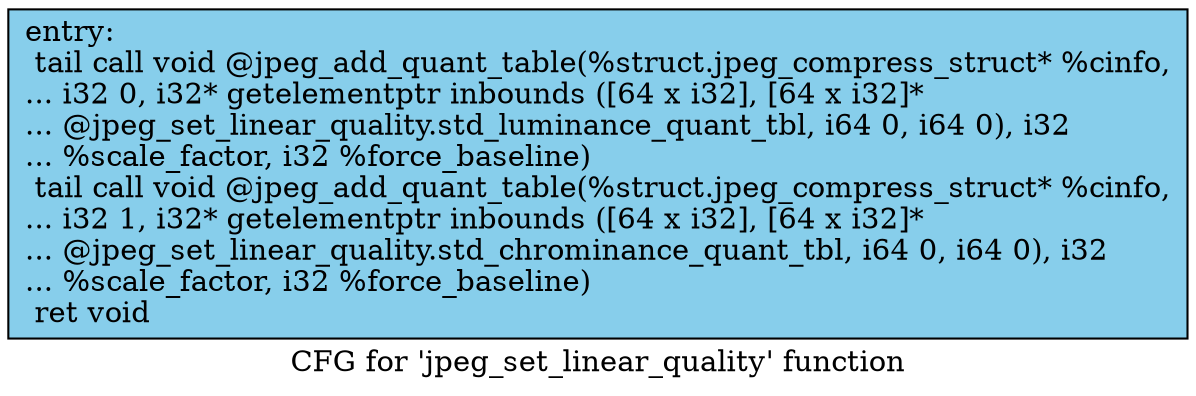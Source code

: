 digraph "CFG for 'jpeg_set_linear_quality' function" {
	label="CFG for 'jpeg_set_linear_quality' function";

	Node0x66001c0 [shape=record, style = filled, fillcolor = skyblue, label="{entry:\l  tail call void @jpeg_add_quant_table(%struct.jpeg_compress_struct* %cinfo,\l... i32 0, i32* getelementptr inbounds ([64 x i32], [64 x i32]*\l... @jpeg_set_linear_quality.std_luminance_quant_tbl, i64 0, i64 0), i32\l... %scale_factor, i32 %force_baseline)\l  tail call void @jpeg_add_quant_table(%struct.jpeg_compress_struct* %cinfo,\l... i32 1, i32* getelementptr inbounds ([64 x i32], [64 x i32]*\l... @jpeg_set_linear_quality.std_chrominance_quant_tbl, i64 0, i64 0), i32\l... %scale_factor, i32 %force_baseline)\l  ret void\l}"];
}
